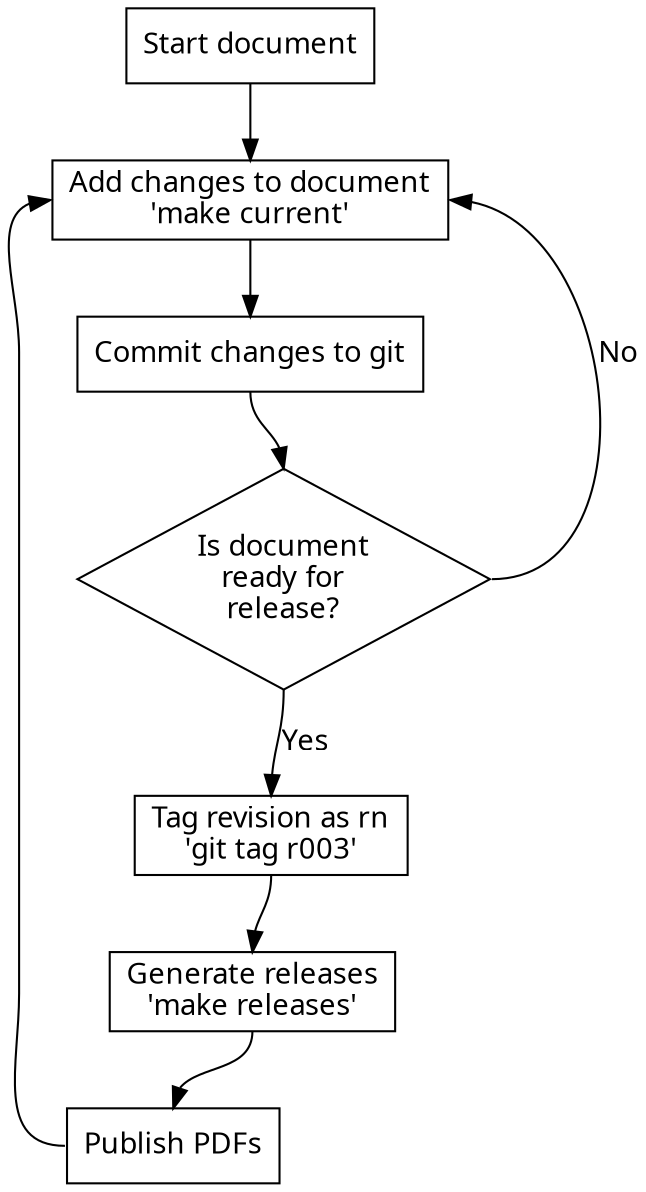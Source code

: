 digraph vert
{
margin=0 # in inches

  
  node [
	fontname = "Handlee"
	shape = rect;
  ];
  edge [
	fontname = "Handlee";
	 weight=100 
  ];

  Start [
    label = "Start document";
  ];

  MakeChanges [
    label = "Add changes to document\n'make current'";
  ];
  
  CommitChanges [
     label = "Commit changes to git";
];
  
  IsReadyForRelease [
	 label="Is document\nready for\nrelease?"
     shape = diamond;
  ]
  
  TagRevision [
     label = "Tag revision as rn\n'git tag r003'"
  ]

  Release [
     label = "Generate releases\n'make releases'"
  ]
  
  Publish [
	label = "Publish PDFs"
  ]
  Start:s -> MakeChanges:n
  MakeChanges:s -> CommitChanges:n
  CommitChanges:s -> IsReadyForRelease:n
  IsReadyForRelease:e -> MakeChanges:e [label="No"]
  IsReadyForRelease:s -> TagRevision:n [label="Yes"]
  TagRevision:s -> Release:n
  Release:s -> Publish:n
  Publish:w -> MakeChanges:w
  
 }